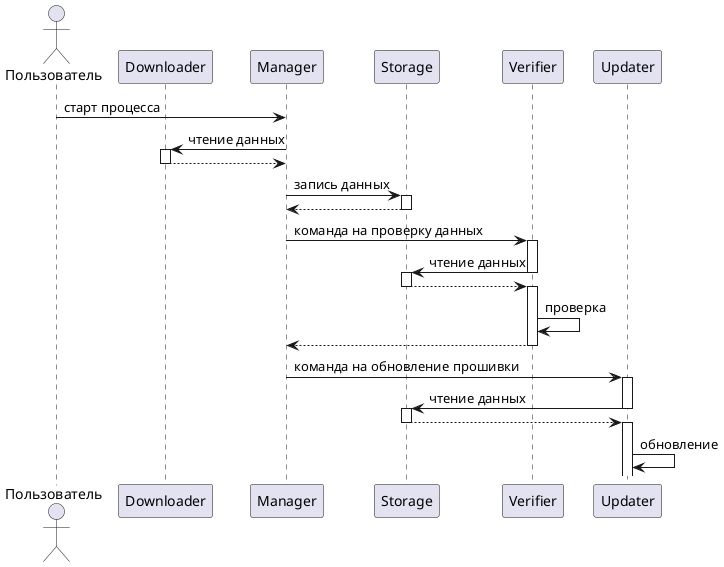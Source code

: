 @startuml

actor "Пользователь" as u
participant Downloader
participant Manager
participant Manager
participant Storage
participant Verifier
participant Updater


u -> Manager: старт процесса
Manager -> Downloader++: чтение данных
Downloader --> Manager--
Manager -> Storage++: запись данных
Storage --> Manager--
Manager -> Verifier++: команда на проверку данных
Verifier -> Storage--: чтение данных
activate Storage
Storage --> Verifier--
activate Verifier
Verifier -> Verifier: проверка
Verifier --> Manager--
Manager -> Updater++: команда на обновление прошивки
Updater -> Storage: чтение данных
deactivate Updater
activate Storage
Storage --> Updater
deactivate Storage
activate Updater
Updater -> Updater: обновление


@enduml